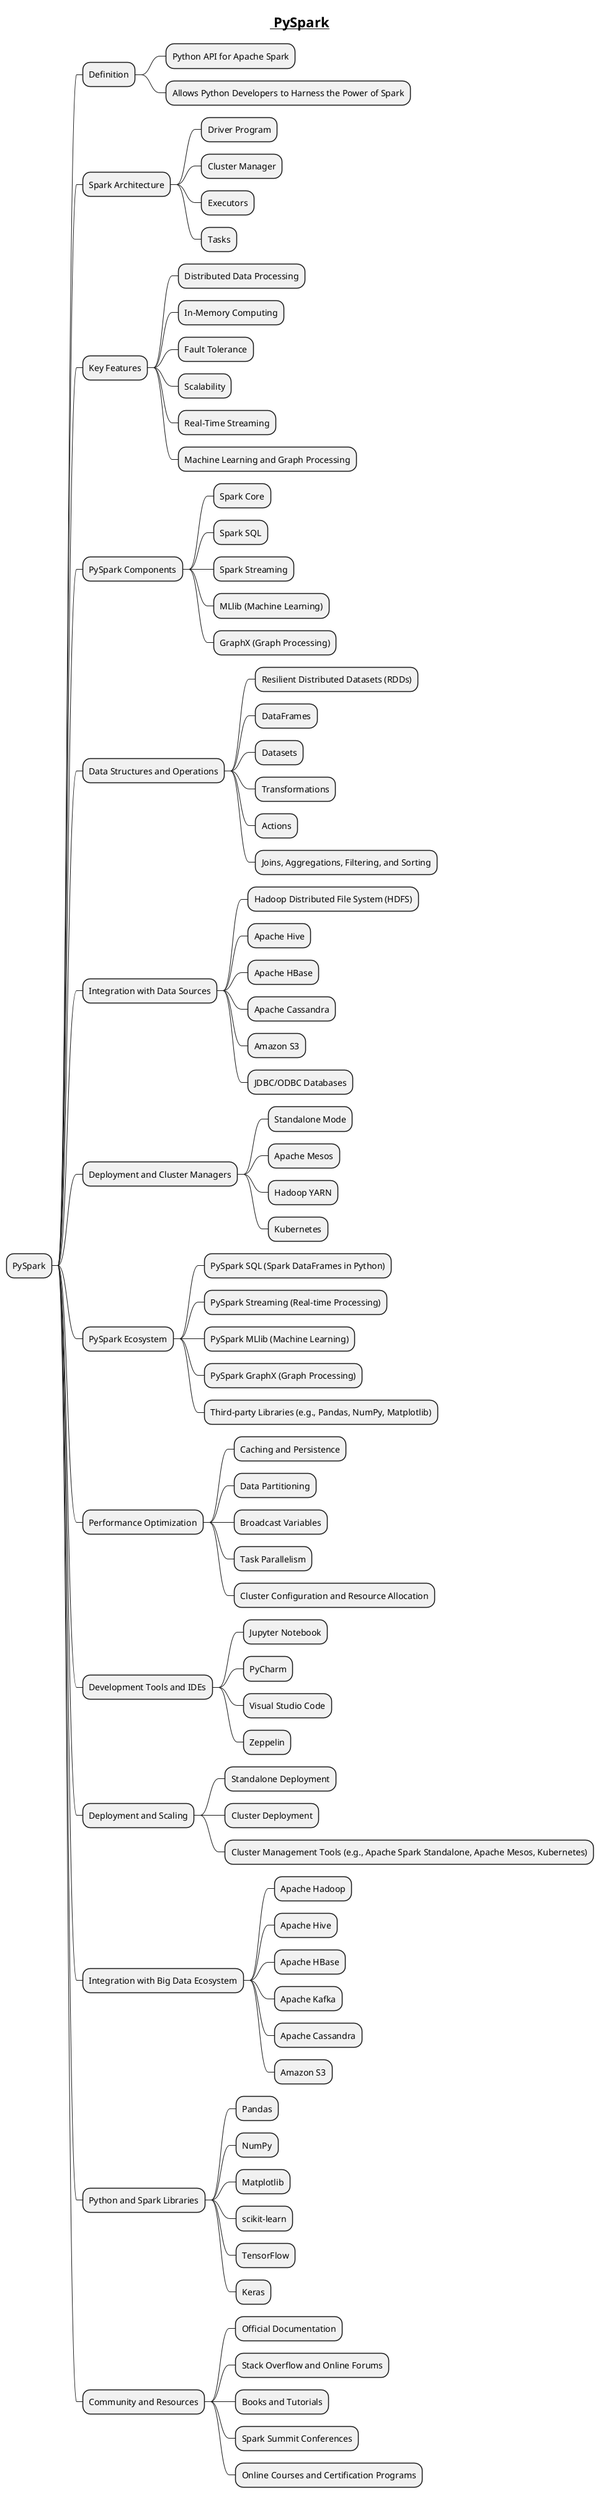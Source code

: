 @startmindmap
title =__ PySpark__

* PySpark
** Definition
*** Python API for Apache Spark
*** Allows Python Developers to Harness the Power of Spark
** Spark Architecture
*** Driver Program
*** Cluster Manager
*** Executors
*** Tasks
** Key Features
*** Distributed Data Processing
*** In-Memory Computing
*** Fault Tolerance
*** Scalability
*** Real-Time Streaming
*** Machine Learning and Graph Processing
** PySpark Components
*** Spark Core
*** Spark SQL
*** Spark Streaming
*** MLlib (Machine Learning)
*** GraphX (Graph Processing)
** Data Structures and Operations
*** Resilient Distributed Datasets (RDDs)
*** DataFrames
*** Datasets
*** Transformations
*** Actions
*** Joins, Aggregations, Filtering, and Sorting
** Integration with Data Sources
*** Hadoop Distributed File System (HDFS)
*** Apache Hive
*** Apache HBase
*** Apache Cassandra
*** Amazon S3
*** JDBC/ODBC Databases
** Deployment and Cluster Managers
*** Standalone Mode
*** Apache Mesos
*** Hadoop YARN
*** Kubernetes
** PySpark Ecosystem
*** PySpark SQL (Spark DataFrames in Python)
*** PySpark Streaming (Real-time Processing)
*** PySpark MLlib (Machine Learning)
*** PySpark GraphX (Graph Processing)
*** Third-party Libraries (e.g., Pandas, NumPy, Matplotlib)
** Performance Optimization
*** Caching and Persistence
*** Data Partitioning
*** Broadcast Variables
*** Task Parallelism
*** Cluster Configuration and Resource Allocation
** Development Tools and IDEs
*** Jupyter Notebook
*** PyCharm
*** Visual Studio Code
*** Zeppelin
** Deployment and Scaling
*** Standalone Deployment
*** Cluster Deployment
*** Cluster Management Tools (e.g., Apache Spark Standalone, Apache Mesos, Kubernetes)
** Integration with Big Data Ecosystem
*** Apache Hadoop
*** Apache Hive
*** Apache HBase
*** Apache Kafka
*** Apache Cassandra
*** Amazon S3
** Python and Spark Libraries
*** Pandas
*** NumPy
*** Matplotlib
*** scikit-learn
*** TensorFlow
*** Keras
** Community and Resources
*** Official Documentation
*** Stack Overflow and Online Forums
*** Books and Tutorials
*** Spark Summit Conferences
*** Online Courses and Certification Programs

@endmindmap
